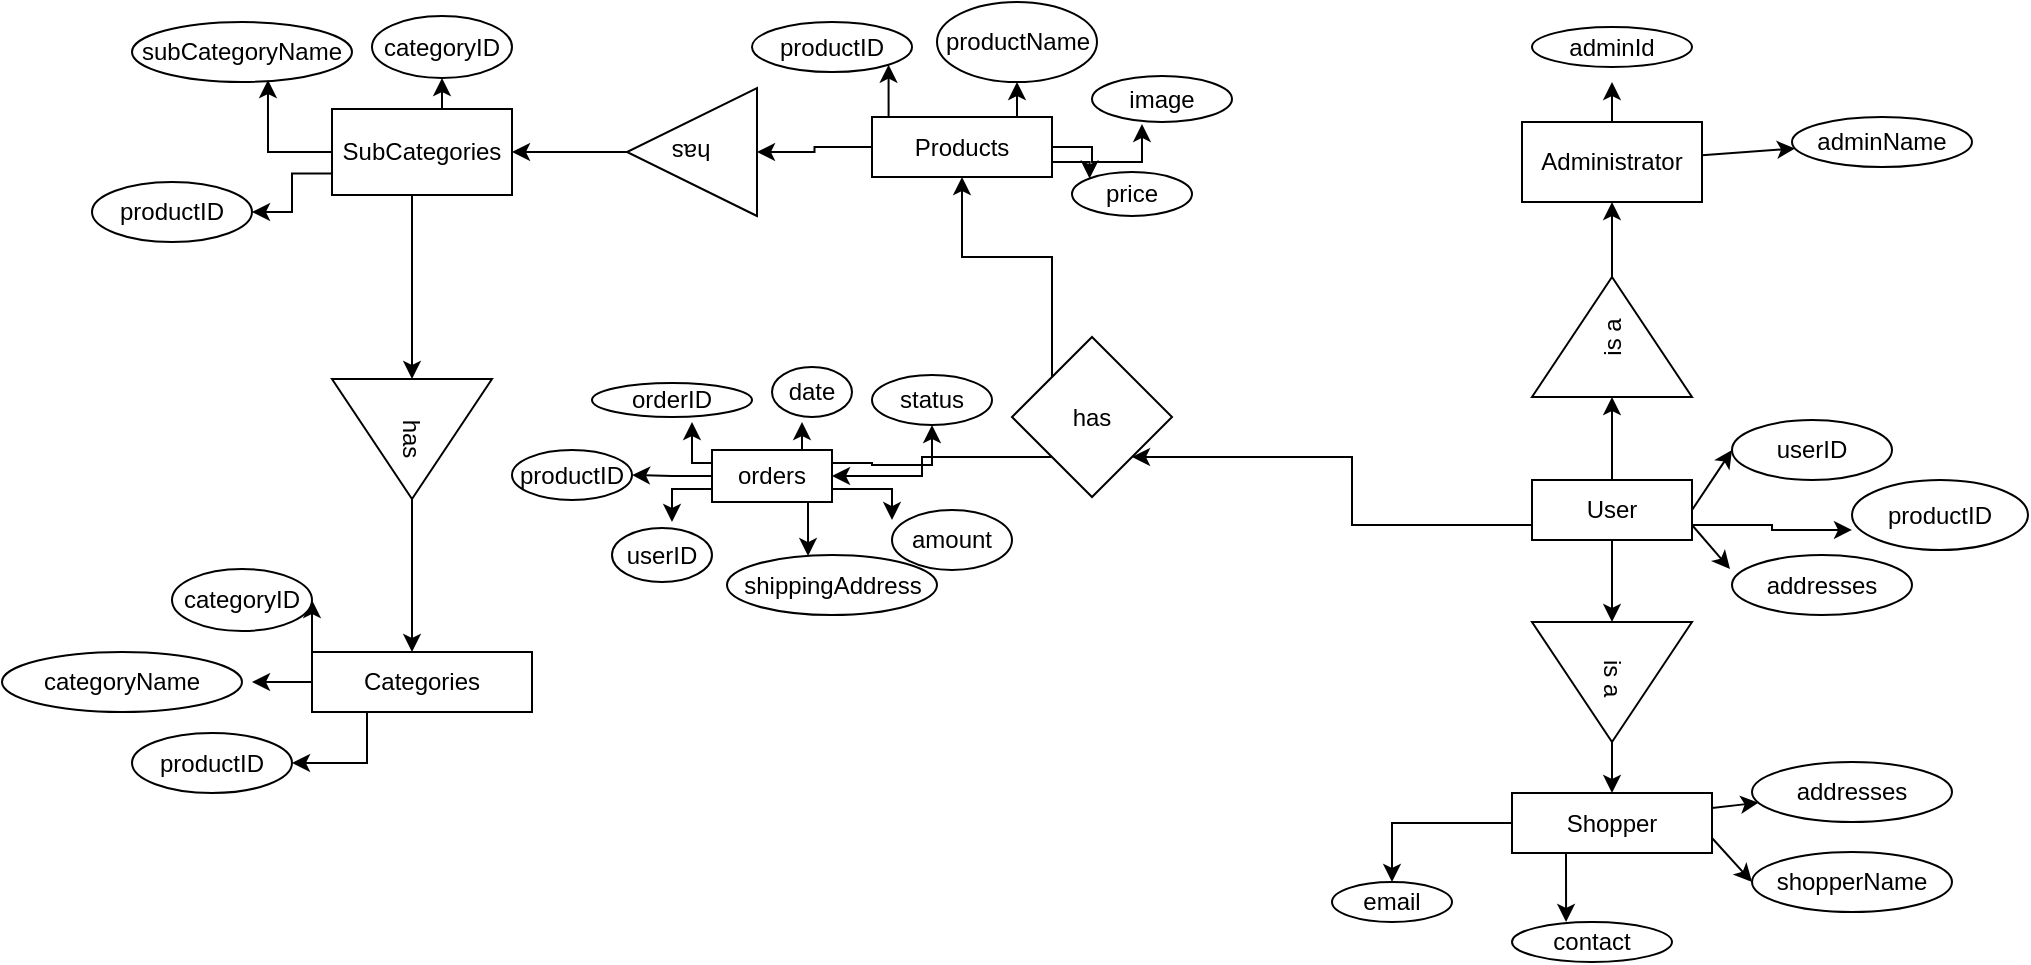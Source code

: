 <mxfile version="11.1.4" type="device"><diagram id="Cg0QCIPqn66u-C2N9bj6" name="Page-1"><mxGraphModel dx="2192" dy="535" grid="1" gridSize="10" guides="1" tooltips="1" connect="1" arrows="1" fold="1" page="1" pageScale="1" pageWidth="850" pageHeight="1100" math="0" shadow="0"><root><mxCell id="0"/><mxCell id="1" parent="0"/><mxCell id="egX4ixc54eFm9FRYGowN-102" style="edgeStyle=orthogonalEdgeStyle;rounded=0;orthogonalLoop=1;jettySize=auto;html=1;exitX=1;exitY=0.5;exitDx=0;exitDy=0;entryX=1;entryY=0.5;entryDx=0;entryDy=0;" edge="1" parent="1" source="egX4ixc54eFm9FRYGowN-100" target="egX4ixc54eFm9FRYGowN-3"><mxGeometry relative="1" as="geometry"/></mxCell><object label="has" id="egX4ixc54eFm9FRYGowN-100"><mxCell style="triangle;whiteSpace=wrap;html=1;rotation=-180;" vertex="1" parent="1"><mxGeometry x="107.5" y="43" width="65" height="64" as="geometry"/></mxCell></object><mxCell id="egX4ixc54eFm9FRYGowN-12" value="" style="edgeStyle=orthogonalEdgeStyle;rounded=0;orthogonalLoop=1;jettySize=auto;html=1;" edge="1" parent="1" source="egX4ixc54eFm9FRYGowN-1" target="egX4ixc54eFm9FRYGowN-11"><mxGeometry relative="1" as="geometry"><Array as="points"><mxPoint x="615" y="250"/><mxPoint x="615" y="250"/></Array></mxGeometry></mxCell><mxCell id="egX4ixc54eFm9FRYGowN-18" value="" style="edgeStyle=orthogonalEdgeStyle;rounded=0;orthogonalLoop=1;jettySize=auto;html=1;" edge="1" parent="1" source="egX4ixc54eFm9FRYGowN-1" target="egX4ixc54eFm9FRYGowN-17"><mxGeometry relative="1" as="geometry"/></mxCell><mxCell id="egX4ixc54eFm9FRYGowN-73" style="edgeStyle=none;rounded=0;orthogonalLoop=1;jettySize=auto;html=1;exitX=1;exitY=0.5;exitDx=0;exitDy=0;entryX=0;entryY=0.5;entryDx=0;entryDy=0;" edge="1" parent="1" source="egX4ixc54eFm9FRYGowN-1" target="egX4ixc54eFm9FRYGowN-72"><mxGeometry relative="1" as="geometry"/></mxCell><mxCell id="egX4ixc54eFm9FRYGowN-75" style="edgeStyle=none;rounded=0;orthogonalLoop=1;jettySize=auto;html=1;exitX=1;exitY=0.75;exitDx=0;exitDy=0;entryX=-0.011;entryY=0.233;entryDx=0;entryDy=0;entryPerimeter=0;" edge="1" parent="1" source="egX4ixc54eFm9FRYGowN-1" target="egX4ixc54eFm9FRYGowN-74"><mxGeometry relative="1" as="geometry"/></mxCell><mxCell id="egX4ixc54eFm9FRYGowN-126" style="edgeStyle=orthogonalEdgeStyle;rounded=0;orthogonalLoop=1;jettySize=auto;html=1;exitX=1;exitY=0.75;exitDx=0;exitDy=0;entryX=0;entryY=0.714;entryDx=0;entryDy=0;entryPerimeter=0;" edge="1" parent="1" source="egX4ixc54eFm9FRYGowN-1" target="egX4ixc54eFm9FRYGowN-124"><mxGeometry relative="1" as="geometry"/></mxCell><object label="User" id="egX4ixc54eFm9FRYGowN-1"><mxCell style="rounded=0;whiteSpace=wrap;html=1;" vertex="1" parent="1"><mxGeometry x="560" y="239" width="80" height="30" as="geometry"/></mxCell></object><mxCell id="egX4ixc54eFm9FRYGowN-103" style="edgeStyle=orthogonalEdgeStyle;rounded=0;orthogonalLoop=1;jettySize=auto;html=1;exitX=0;exitY=0.5;exitDx=0;exitDy=0;entryX=0;entryY=0.5;entryDx=0;entryDy=0;" edge="1" parent="1" source="egX4ixc54eFm9FRYGowN-2" target="egX4ixc54eFm9FRYGowN-100"><mxGeometry relative="1" as="geometry"/></mxCell><mxCell id="egX4ixc54eFm9FRYGowN-106" style="edgeStyle=orthogonalEdgeStyle;rounded=0;orthogonalLoop=1;jettySize=auto;html=1;exitX=0.25;exitY=0;exitDx=0;exitDy=0;entryX=1;entryY=1;entryDx=0;entryDy=0;" edge="1" parent="1" source="egX4ixc54eFm9FRYGowN-2" target="egX4ixc54eFm9FRYGowN-49"><mxGeometry relative="1" as="geometry"/></mxCell><mxCell id="egX4ixc54eFm9FRYGowN-107" style="edgeStyle=orthogonalEdgeStyle;rounded=0;orthogonalLoop=1;jettySize=auto;html=1;exitX=0.75;exitY=0;exitDx=0;exitDy=0;entryX=0.5;entryY=1;entryDx=0;entryDy=0;" edge="1" parent="1" source="egX4ixc54eFm9FRYGowN-2" target="egX4ixc54eFm9FRYGowN-50"><mxGeometry relative="1" as="geometry"/></mxCell><mxCell id="egX4ixc54eFm9FRYGowN-108" style="edgeStyle=orthogonalEdgeStyle;rounded=0;orthogonalLoop=1;jettySize=auto;html=1;exitX=1;exitY=0.5;exitDx=0;exitDy=0;entryX=0.357;entryY=1.043;entryDx=0;entryDy=0;entryPerimeter=0;" edge="1" parent="1" source="egX4ixc54eFm9FRYGowN-2" target="egX4ixc54eFm9FRYGowN-105"><mxGeometry relative="1" as="geometry"/></mxCell><mxCell id="egX4ixc54eFm9FRYGowN-112" style="edgeStyle=orthogonalEdgeStyle;rounded=0;orthogonalLoop=1;jettySize=auto;html=1;exitX=1;exitY=0.75;exitDx=0;exitDy=0;entryX=0;entryY=0;entryDx=0;entryDy=0;" edge="1" parent="1" source="egX4ixc54eFm9FRYGowN-2" target="egX4ixc54eFm9FRYGowN-109"><mxGeometry relative="1" as="geometry"/></mxCell><mxCell id="egX4ixc54eFm9FRYGowN-2" value="Products" style="rounded=0;whiteSpace=wrap;html=1;" vertex="1" parent="1"><mxGeometry x="230" y="57.5" width="90" height="30" as="geometry"/></mxCell><mxCell id="egX4ixc54eFm9FRYGowN-38" value="" style="edgeStyle=orthogonalEdgeStyle;rounded=0;orthogonalLoop=1;jettySize=auto;html=1;entryX=0;entryY=0.5;entryDx=0;entryDy=0;" edge="1" parent="1" source="egX4ixc54eFm9FRYGowN-3" target="egX4ixc54eFm9FRYGowN-29"><mxGeometry relative="1" as="geometry"><mxPoint x="5" y="176.5" as="targetPoint"/><Array as="points"><mxPoint y="120"/><mxPoint y="120"/></Array></mxGeometry></mxCell><mxCell id="egX4ixc54eFm9FRYGowN-113" style="edgeStyle=orthogonalEdgeStyle;rounded=0;orthogonalLoop=1;jettySize=auto;html=1;exitX=0;exitY=0.5;exitDx=0;exitDy=0;entryX=0.618;entryY=0.967;entryDx=0;entryDy=0;entryPerimeter=0;" edge="1" parent="1" source="egX4ixc54eFm9FRYGowN-3" target="egX4ixc54eFm9FRYGowN-41"><mxGeometry relative="1" as="geometry"/></mxCell><mxCell id="egX4ixc54eFm9FRYGowN-118" style="edgeStyle=orthogonalEdgeStyle;rounded=0;orthogonalLoop=1;jettySize=auto;html=1;exitX=0;exitY=0.75;exitDx=0;exitDy=0;" edge="1" parent="1" source="egX4ixc54eFm9FRYGowN-3" target="egX4ixc54eFm9FRYGowN-117"><mxGeometry relative="1" as="geometry"/></mxCell><mxCell id="egX4ixc54eFm9FRYGowN-123" style="edgeStyle=orthogonalEdgeStyle;rounded=0;orthogonalLoop=1;jettySize=auto;html=1;exitX=0.5;exitY=0;exitDx=0;exitDy=0;entryX=0.5;entryY=1;entryDx=0;entryDy=0;" edge="1" parent="1" source="egX4ixc54eFm9FRYGowN-3" target="egX4ixc54eFm9FRYGowN-122"><mxGeometry relative="1" as="geometry"/></mxCell><mxCell id="egX4ixc54eFm9FRYGowN-3" value="SubCategories" style="rounded=0;whiteSpace=wrap;html=1;" vertex="1" parent="1"><mxGeometry x="-40" y="53.5" width="90" height="43" as="geometry"/></mxCell><mxCell id="egX4ixc54eFm9FRYGowN-114" style="edgeStyle=orthogonalEdgeStyle;rounded=0;orthogonalLoop=1;jettySize=auto;html=1;exitX=0;exitY=0.5;exitDx=0;exitDy=0;" edge="1" parent="1" source="egX4ixc54eFm9FRYGowN-4"><mxGeometry relative="1" as="geometry"><mxPoint x="-80" y="340" as="targetPoint"/></mxGeometry></mxCell><mxCell id="egX4ixc54eFm9FRYGowN-116" style="edgeStyle=orthogonalEdgeStyle;rounded=0;orthogonalLoop=1;jettySize=auto;html=1;exitX=0.25;exitY=1;exitDx=0;exitDy=0;entryX=1;entryY=0.5;entryDx=0;entryDy=0;" edge="1" parent="1" source="egX4ixc54eFm9FRYGowN-4" target="egX4ixc54eFm9FRYGowN-115"><mxGeometry relative="1" as="geometry"/></mxCell><mxCell id="egX4ixc54eFm9FRYGowN-121" style="edgeStyle=orthogonalEdgeStyle;rounded=0;orthogonalLoop=1;jettySize=auto;html=1;exitX=0.25;exitY=0;exitDx=0;exitDy=0;entryX=1;entryY=0.5;entryDx=0;entryDy=0;" edge="1" parent="1" source="egX4ixc54eFm9FRYGowN-4" target="egX4ixc54eFm9FRYGowN-119"><mxGeometry relative="1" as="geometry"/></mxCell><mxCell id="egX4ixc54eFm9FRYGowN-4" value="Categories" style="rounded=0;whiteSpace=wrap;html=1;" vertex="1" parent="1"><mxGeometry x="-50" y="325" width="110" height="30" as="geometry"/></mxCell><mxCell id="egX4ixc54eFm9FRYGowN-15" value="" style="edgeStyle=orthogonalEdgeStyle;rounded=0;orthogonalLoop=1;jettySize=auto;html=1;" edge="1" parent="1" source="egX4ixc54eFm9FRYGowN-11" target="egX4ixc54eFm9FRYGowN-7"><mxGeometry relative="1" as="geometry"/></mxCell><mxCell id="egX4ixc54eFm9FRYGowN-69" style="edgeStyle=none;rounded=0;orthogonalLoop=1;jettySize=auto;html=1;exitX=1;exitY=0.25;exitDx=0;exitDy=0;" edge="1" parent="1" source="egX4ixc54eFm9FRYGowN-7" target="egX4ixc54eFm9FRYGowN-26"><mxGeometry relative="1" as="geometry"/></mxCell><mxCell id="egX4ixc54eFm9FRYGowN-70" style="edgeStyle=none;rounded=0;orthogonalLoop=1;jettySize=auto;html=1;exitX=1;exitY=0.75;exitDx=0;exitDy=0;entryX=0;entryY=0.5;entryDx=0;entryDy=0;" edge="1" parent="1" source="egX4ixc54eFm9FRYGowN-7" target="egX4ixc54eFm9FRYGowN-27"><mxGeometry relative="1" as="geometry"/></mxCell><mxCell id="egX4ixc54eFm9FRYGowN-128" style="edgeStyle=orthogonalEdgeStyle;rounded=0;orthogonalLoop=1;jettySize=auto;html=1;exitX=0;exitY=0.5;exitDx=0;exitDy=0;entryX=0.5;entryY=0;entryDx=0;entryDy=0;" edge="1" parent="1" source="egX4ixc54eFm9FRYGowN-7" target="egX4ixc54eFm9FRYGowN-127"><mxGeometry relative="1" as="geometry"/></mxCell><mxCell id="egX4ixc54eFm9FRYGowN-130" style="edgeStyle=orthogonalEdgeStyle;rounded=0;orthogonalLoop=1;jettySize=auto;html=1;exitX=0.25;exitY=1;exitDx=0;exitDy=0;entryX=0.338;entryY=0;entryDx=0;entryDy=0;entryPerimeter=0;" edge="1" parent="1" source="egX4ixc54eFm9FRYGowN-7" target="egX4ixc54eFm9FRYGowN-28"><mxGeometry relative="1" as="geometry"/></mxCell><mxCell id="egX4ixc54eFm9FRYGowN-7" value="Shopper" style="rounded=0;whiteSpace=wrap;html=1;" vertex="1" parent="1"><mxGeometry x="550" y="395.5" width="100" height="30" as="geometry"/></mxCell><mxCell id="egX4ixc54eFm9FRYGowN-20" value="" style="edgeStyle=orthogonalEdgeStyle;rounded=0;orthogonalLoop=1;jettySize=auto;html=1;" edge="1" parent="1" source="egX4ixc54eFm9FRYGowN-17" target="egX4ixc54eFm9FRYGowN-8"><mxGeometry relative="1" as="geometry"/></mxCell><mxCell id="egX4ixc54eFm9FRYGowN-56" value="" style="edgeStyle=none;rounded=0;orthogonalLoop=1;jettySize=auto;html=1;" edge="1" parent="1" source="egX4ixc54eFm9FRYGowN-8" target="egX4ixc54eFm9FRYGowN-24"><mxGeometry relative="1" as="geometry"/></mxCell><mxCell id="egX4ixc54eFm9FRYGowN-66" style="edgeStyle=none;rounded=0;orthogonalLoop=1;jettySize=auto;html=1;exitX=0.5;exitY=0;exitDx=0;exitDy=0;" edge="1" parent="1" source="egX4ixc54eFm9FRYGowN-8"><mxGeometry relative="1" as="geometry"><mxPoint x="600" y="40" as="targetPoint"/></mxGeometry></mxCell><mxCell id="egX4ixc54eFm9FRYGowN-8" value="Administrator" style="rounded=0;whiteSpace=wrap;html=1;" vertex="1" parent="1"><mxGeometry x="555" y="60" width="90" height="40" as="geometry"/></mxCell><mxCell id="egX4ixc54eFm9FRYGowN-11" value="is a&amp;nbsp;" style="triangle;whiteSpace=wrap;html=1;rotation=90;" vertex="1" parent="1"><mxGeometry x="570" y="300" width="60" height="80" as="geometry"/></mxCell><mxCell id="egX4ixc54eFm9FRYGowN-17" value="is a" style="triangle;whiteSpace=wrap;html=1;rotation=-90;" vertex="1" parent="1"><mxGeometry x="570" y="127.5" width="60" height="80" as="geometry"/></mxCell><mxCell id="egX4ixc54eFm9FRYGowN-22" value="adminId" style="ellipse;whiteSpace=wrap;html=1;" vertex="1" parent="1"><mxGeometry x="560" y="12.5" width="80" height="20" as="geometry"/></mxCell><mxCell id="egX4ixc54eFm9FRYGowN-24" value="adminName" style="ellipse;whiteSpace=wrap;html=1;" vertex="1" parent="1"><mxGeometry x="690" y="57.5" width="90" height="25" as="geometry"/></mxCell><mxCell id="egX4ixc54eFm9FRYGowN-26" value="addresses" style="ellipse;whiteSpace=wrap;html=1;" vertex="1" parent="1"><mxGeometry x="670" y="380" width="100" height="30" as="geometry"/></mxCell><mxCell id="egX4ixc54eFm9FRYGowN-27" value="shopperName" style="ellipse;whiteSpace=wrap;html=1;" vertex="1" parent="1"><mxGeometry x="670" y="425" width="100" height="30" as="geometry"/></mxCell><mxCell id="egX4ixc54eFm9FRYGowN-28" value="contact" style="ellipse;whiteSpace=wrap;html=1;" vertex="1" parent="1"><mxGeometry x="550" y="460" width="80" height="20" as="geometry"/></mxCell><mxCell id="egX4ixc54eFm9FRYGowN-40" value="" style="edgeStyle=orthogonalEdgeStyle;rounded=0;orthogonalLoop=1;jettySize=auto;html=1;" edge="1" parent="1" source="egX4ixc54eFm9FRYGowN-29" target="egX4ixc54eFm9FRYGowN-4"><mxGeometry relative="1" as="geometry"><Array as="points"><mxPoint y="300"/><mxPoint y="300"/></Array></mxGeometry></mxCell><mxCell id="egX4ixc54eFm9FRYGowN-29" value="has" style="triangle;whiteSpace=wrap;html=1;rotation=90;" vertex="1" parent="1"><mxGeometry x="-30" y="178.5" width="60" height="80" as="geometry"/></mxCell><mxCell id="egX4ixc54eFm9FRYGowN-41" value="subCategoryName" style="ellipse;whiteSpace=wrap;html=1;" vertex="1" parent="1"><mxGeometry x="-140" y="10" width="110" height="30" as="geometry"/></mxCell><mxCell id="egX4ixc54eFm9FRYGowN-42" value="categoryName" style="ellipse;whiteSpace=wrap;html=1;" vertex="1" parent="1"><mxGeometry x="-205" y="325" width="120" height="30" as="geometry"/></mxCell><mxCell id="egX4ixc54eFm9FRYGowN-82" style="edgeStyle=orthogonalEdgeStyle;rounded=0;orthogonalLoop=1;jettySize=auto;html=1;exitX=0;exitY=0.25;exitDx=0;exitDy=0;" edge="1" parent="1" source="egX4ixc54eFm9FRYGowN-48"><mxGeometry relative="1" as="geometry"><mxPoint x="140" y="210" as="targetPoint"/></mxGeometry></mxCell><mxCell id="egX4ixc54eFm9FRYGowN-87" style="edgeStyle=orthogonalEdgeStyle;rounded=0;orthogonalLoop=1;jettySize=auto;html=1;exitX=0;exitY=0.5;exitDx=0;exitDy=0;entryX=1;entryY=0.5;entryDx=0;entryDy=0;" edge="1" parent="1" source="egX4ixc54eFm9FRYGowN-48" target="egX4ixc54eFm9FRYGowN-83"><mxGeometry relative="1" as="geometry"/></mxCell><mxCell id="egX4ixc54eFm9FRYGowN-89" style="edgeStyle=orthogonalEdgeStyle;rounded=0;orthogonalLoop=1;jettySize=auto;html=1;exitX=0;exitY=0.75;exitDx=0;exitDy=0;" edge="1" parent="1" source="egX4ixc54eFm9FRYGowN-48"><mxGeometry relative="1" as="geometry"><mxPoint x="130" y="260" as="targetPoint"/></mxGeometry></mxCell><mxCell id="egX4ixc54eFm9FRYGowN-91" style="edgeStyle=orthogonalEdgeStyle;rounded=0;orthogonalLoop=1;jettySize=auto;html=1;exitX=0.75;exitY=0;exitDx=0;exitDy=0;" edge="1" parent="1" source="egX4ixc54eFm9FRYGowN-48"><mxGeometry relative="1" as="geometry"><mxPoint x="195" y="210" as="targetPoint"/></mxGeometry></mxCell><mxCell id="egX4ixc54eFm9FRYGowN-93" style="edgeStyle=orthogonalEdgeStyle;rounded=0;orthogonalLoop=1;jettySize=auto;html=1;exitX=0.75;exitY=1;exitDx=0;exitDy=0;entryX=0.386;entryY=0.017;entryDx=0;entryDy=0;entryPerimeter=0;" edge="1" parent="1" source="egX4ixc54eFm9FRYGowN-48" target="egX4ixc54eFm9FRYGowN-92"><mxGeometry relative="1" as="geometry"/></mxCell><mxCell id="egX4ixc54eFm9FRYGowN-95" style="edgeStyle=orthogonalEdgeStyle;rounded=0;orthogonalLoop=1;jettySize=auto;html=1;exitX=1;exitY=0.25;exitDx=0;exitDy=0;" edge="1" parent="1" source="egX4ixc54eFm9FRYGowN-48" target="egX4ixc54eFm9FRYGowN-94"><mxGeometry relative="1" as="geometry"/></mxCell><mxCell id="egX4ixc54eFm9FRYGowN-97" style="edgeStyle=orthogonalEdgeStyle;rounded=0;orthogonalLoop=1;jettySize=auto;html=1;exitX=1;exitY=0.75;exitDx=0;exitDy=0;entryX=0;entryY=0.167;entryDx=0;entryDy=0;entryPerimeter=0;" edge="1" parent="1" source="egX4ixc54eFm9FRYGowN-48" target="egX4ixc54eFm9FRYGowN-96"><mxGeometry relative="1" as="geometry"/></mxCell><mxCell id="egX4ixc54eFm9FRYGowN-48" value="orders" style="rounded=0;whiteSpace=wrap;html=1;" vertex="1" parent="1"><mxGeometry x="150" y="224" width="60" height="26" as="geometry"/></mxCell><mxCell id="egX4ixc54eFm9FRYGowN-49" value="productID" style="ellipse;whiteSpace=wrap;html=1;" vertex="1" parent="1"><mxGeometry x="170" y="10" width="80" height="25" as="geometry"/></mxCell><mxCell id="egX4ixc54eFm9FRYGowN-50" value="productName" style="ellipse;whiteSpace=wrap;html=1;" vertex="1" parent="1"><mxGeometry x="262.5" width="80" height="40" as="geometry"/></mxCell><mxCell id="egX4ixc54eFm9FRYGowN-72" value="userID" style="ellipse;whiteSpace=wrap;html=1;" vertex="1" parent="1"><mxGeometry x="660" y="209" width="80" height="30" as="geometry"/></mxCell><mxCell id="egX4ixc54eFm9FRYGowN-74" value="addresses" style="ellipse;whiteSpace=wrap;html=1;" vertex="1" parent="1"><mxGeometry x="660" y="276.5" width="90" height="30" as="geometry"/></mxCell><mxCell id="egX4ixc54eFm9FRYGowN-78" style="edgeStyle=orthogonalEdgeStyle;rounded=0;orthogonalLoop=1;jettySize=auto;html=1;exitX=0;exitY=0;exitDx=0;exitDy=0;entryX=0.5;entryY=1;entryDx=0;entryDy=0;" edge="1" parent="1" source="egX4ixc54eFm9FRYGowN-76" target="egX4ixc54eFm9FRYGowN-2"><mxGeometry relative="1" as="geometry"/></mxCell><mxCell id="egX4ixc54eFm9FRYGowN-79" style="edgeStyle=orthogonalEdgeStyle;rounded=0;orthogonalLoop=1;jettySize=auto;html=1;exitX=0;exitY=0.75;exitDx=0;exitDy=0;entryX=1;entryY=1;entryDx=0;entryDy=0;" edge="1" parent="1" source="egX4ixc54eFm9FRYGowN-1" target="egX4ixc54eFm9FRYGowN-76"><mxGeometry relative="1" as="geometry"/></mxCell><mxCell id="egX4ixc54eFm9FRYGowN-80" style="edgeStyle=orthogonalEdgeStyle;rounded=0;orthogonalLoop=1;jettySize=auto;html=1;exitX=0;exitY=1;exitDx=0;exitDy=0;entryX=1;entryY=0.5;entryDx=0;entryDy=0;" edge="1" parent="1" source="egX4ixc54eFm9FRYGowN-76" target="egX4ixc54eFm9FRYGowN-48"><mxGeometry relative="1" as="geometry"/></mxCell><mxCell id="egX4ixc54eFm9FRYGowN-76" value="has" style="rhombus;whiteSpace=wrap;html=1;" vertex="1" parent="1"><mxGeometry x="300" y="167.5" width="80" height="80" as="geometry"/></mxCell><mxCell id="egX4ixc54eFm9FRYGowN-81" value="orderID" style="ellipse;whiteSpace=wrap;html=1;" vertex="1" parent="1"><mxGeometry x="90" y="190.5" width="80" height="17" as="geometry"/></mxCell><mxCell id="egX4ixc54eFm9FRYGowN-83" value="productID" style="ellipse;whiteSpace=wrap;html=1;" vertex="1" parent="1"><mxGeometry x="50" y="224" width="60" height="25" as="geometry"/></mxCell><mxCell id="egX4ixc54eFm9FRYGowN-88" value="userID" style="ellipse;whiteSpace=wrap;html=1;" vertex="1" parent="1"><mxGeometry x="100" y="263" width="50" height="27" as="geometry"/></mxCell><mxCell id="egX4ixc54eFm9FRYGowN-90" value="date" style="ellipse;whiteSpace=wrap;html=1;" vertex="1" parent="1"><mxGeometry x="180" y="182.5" width="40" height="25" as="geometry"/></mxCell><mxCell id="egX4ixc54eFm9FRYGowN-92" value="shippingAddress" style="ellipse;whiteSpace=wrap;html=1;" vertex="1" parent="1"><mxGeometry x="157.5" y="276.5" width="105" height="30" as="geometry"/></mxCell><mxCell id="egX4ixc54eFm9FRYGowN-94" value="status" style="ellipse;whiteSpace=wrap;html=1;" vertex="1" parent="1"><mxGeometry x="230" y="186.5" width="60" height="25" as="geometry"/></mxCell><mxCell id="egX4ixc54eFm9FRYGowN-96" value="amount" style="ellipse;whiteSpace=wrap;html=1;" vertex="1" parent="1"><mxGeometry x="240" y="254" width="60" height="30" as="geometry"/></mxCell><mxCell id="egX4ixc54eFm9FRYGowN-105" value="image" style="ellipse;whiteSpace=wrap;html=1;" vertex="1" parent="1"><mxGeometry x="340" y="37" width="70" height="23" as="geometry"/></mxCell><mxCell id="egX4ixc54eFm9FRYGowN-109" value="price" style="ellipse;whiteSpace=wrap;html=1;" vertex="1" parent="1"><mxGeometry x="330" y="85" width="60" height="22" as="geometry"/></mxCell><mxCell id="egX4ixc54eFm9FRYGowN-115" value="productID" style="ellipse;whiteSpace=wrap;html=1;" vertex="1" parent="1"><mxGeometry x="-140" y="365.5" width="80" height="30" as="geometry"/></mxCell><mxCell id="egX4ixc54eFm9FRYGowN-117" value="productID" style="ellipse;whiteSpace=wrap;html=1;" vertex="1" parent="1"><mxGeometry x="-160" y="90" width="80" height="30" as="geometry"/></mxCell><mxCell id="egX4ixc54eFm9FRYGowN-119" value="categoryID" style="ellipse;whiteSpace=wrap;html=1;" vertex="1" parent="1"><mxGeometry x="-120" y="283.5" width="70" height="31" as="geometry"/></mxCell><mxCell id="egX4ixc54eFm9FRYGowN-122" value="categoryID" style="ellipse;whiteSpace=wrap;html=1;" vertex="1" parent="1"><mxGeometry x="-20" y="7" width="70" height="31" as="geometry"/></mxCell><mxCell id="egX4ixc54eFm9FRYGowN-124" value="productID" style="ellipse;whiteSpace=wrap;html=1;" vertex="1" parent="1"><mxGeometry x="720" y="239" width="88" height="35" as="geometry"/></mxCell><mxCell id="egX4ixc54eFm9FRYGowN-127" value="email" style="ellipse;whiteSpace=wrap;html=1;" vertex="1" parent="1"><mxGeometry x="460" y="440" width="60" height="20" as="geometry"/></mxCell></root></mxGraphModel></diagram></mxfile>